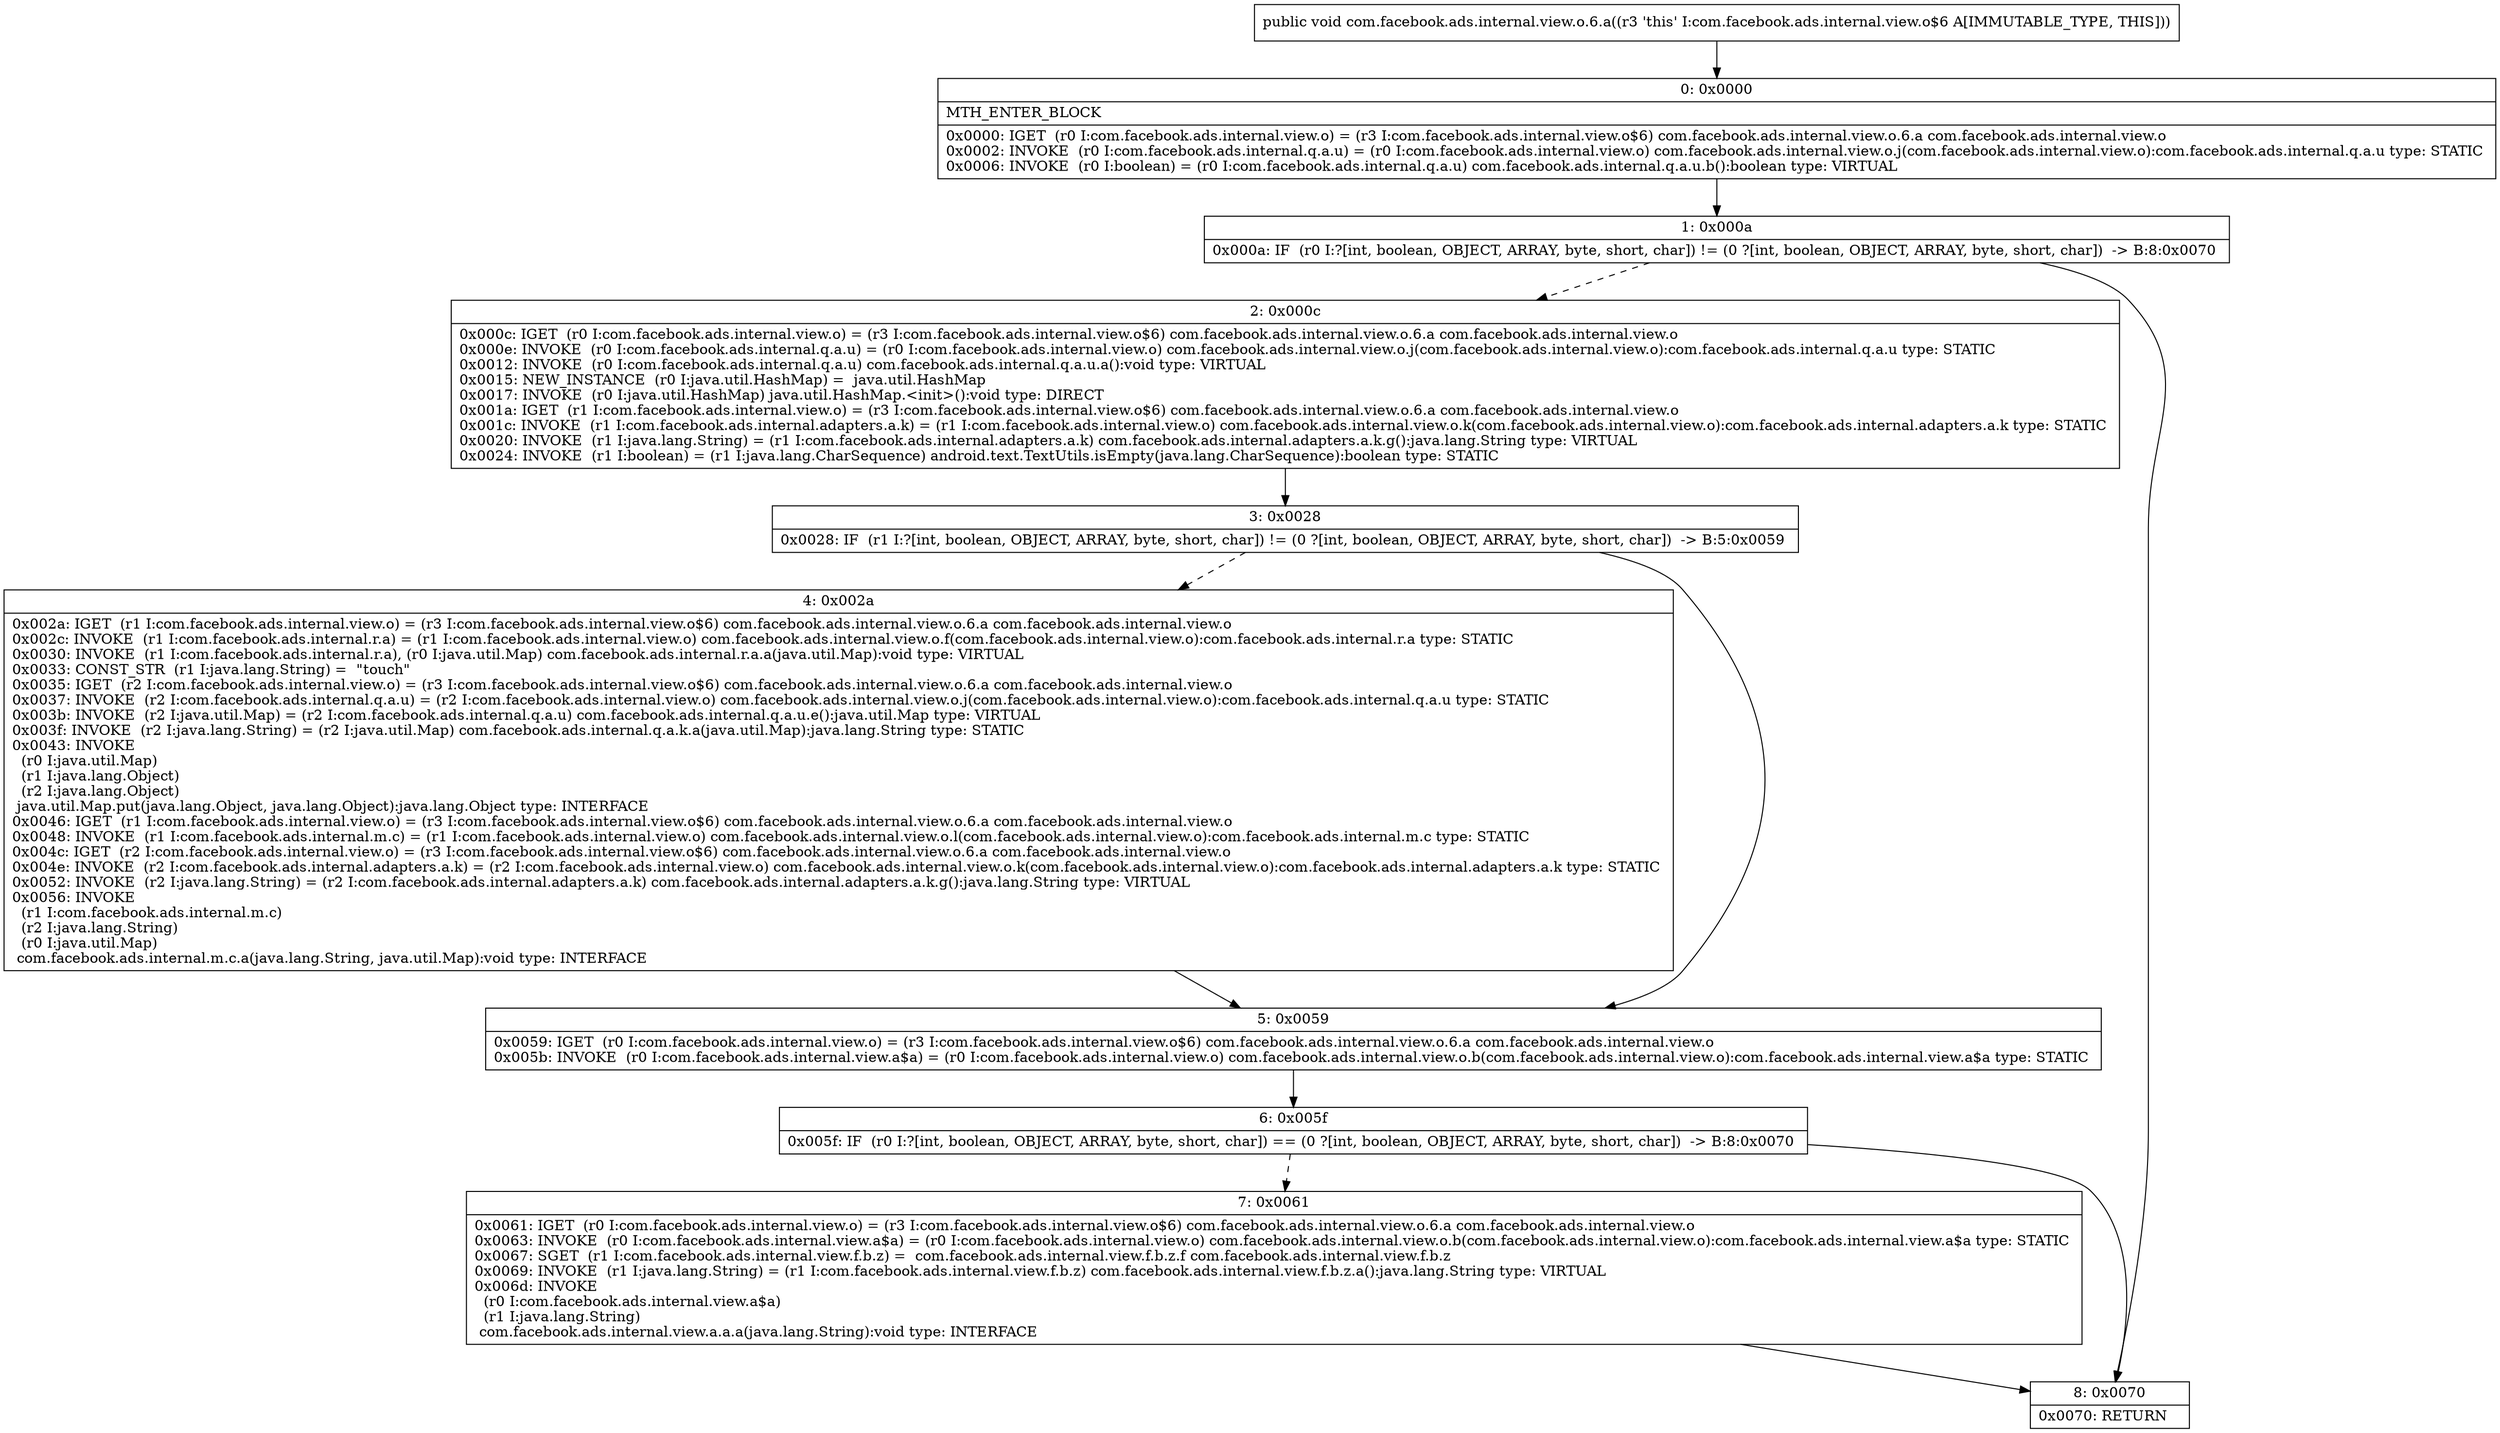 digraph "CFG forcom.facebook.ads.internal.view.o.6.a()V" {
Node_0 [shape=record,label="{0\:\ 0x0000|MTH_ENTER_BLOCK\l|0x0000: IGET  (r0 I:com.facebook.ads.internal.view.o) = (r3 I:com.facebook.ads.internal.view.o$6) com.facebook.ads.internal.view.o.6.a com.facebook.ads.internal.view.o \l0x0002: INVOKE  (r0 I:com.facebook.ads.internal.q.a.u) = (r0 I:com.facebook.ads.internal.view.o) com.facebook.ads.internal.view.o.j(com.facebook.ads.internal.view.o):com.facebook.ads.internal.q.a.u type: STATIC \l0x0006: INVOKE  (r0 I:boolean) = (r0 I:com.facebook.ads.internal.q.a.u) com.facebook.ads.internal.q.a.u.b():boolean type: VIRTUAL \l}"];
Node_1 [shape=record,label="{1\:\ 0x000a|0x000a: IF  (r0 I:?[int, boolean, OBJECT, ARRAY, byte, short, char]) != (0 ?[int, boolean, OBJECT, ARRAY, byte, short, char])  \-\> B:8:0x0070 \l}"];
Node_2 [shape=record,label="{2\:\ 0x000c|0x000c: IGET  (r0 I:com.facebook.ads.internal.view.o) = (r3 I:com.facebook.ads.internal.view.o$6) com.facebook.ads.internal.view.o.6.a com.facebook.ads.internal.view.o \l0x000e: INVOKE  (r0 I:com.facebook.ads.internal.q.a.u) = (r0 I:com.facebook.ads.internal.view.o) com.facebook.ads.internal.view.o.j(com.facebook.ads.internal.view.o):com.facebook.ads.internal.q.a.u type: STATIC \l0x0012: INVOKE  (r0 I:com.facebook.ads.internal.q.a.u) com.facebook.ads.internal.q.a.u.a():void type: VIRTUAL \l0x0015: NEW_INSTANCE  (r0 I:java.util.HashMap) =  java.util.HashMap \l0x0017: INVOKE  (r0 I:java.util.HashMap) java.util.HashMap.\<init\>():void type: DIRECT \l0x001a: IGET  (r1 I:com.facebook.ads.internal.view.o) = (r3 I:com.facebook.ads.internal.view.o$6) com.facebook.ads.internal.view.o.6.a com.facebook.ads.internal.view.o \l0x001c: INVOKE  (r1 I:com.facebook.ads.internal.adapters.a.k) = (r1 I:com.facebook.ads.internal.view.o) com.facebook.ads.internal.view.o.k(com.facebook.ads.internal.view.o):com.facebook.ads.internal.adapters.a.k type: STATIC \l0x0020: INVOKE  (r1 I:java.lang.String) = (r1 I:com.facebook.ads.internal.adapters.a.k) com.facebook.ads.internal.adapters.a.k.g():java.lang.String type: VIRTUAL \l0x0024: INVOKE  (r1 I:boolean) = (r1 I:java.lang.CharSequence) android.text.TextUtils.isEmpty(java.lang.CharSequence):boolean type: STATIC \l}"];
Node_3 [shape=record,label="{3\:\ 0x0028|0x0028: IF  (r1 I:?[int, boolean, OBJECT, ARRAY, byte, short, char]) != (0 ?[int, boolean, OBJECT, ARRAY, byte, short, char])  \-\> B:5:0x0059 \l}"];
Node_4 [shape=record,label="{4\:\ 0x002a|0x002a: IGET  (r1 I:com.facebook.ads.internal.view.o) = (r3 I:com.facebook.ads.internal.view.o$6) com.facebook.ads.internal.view.o.6.a com.facebook.ads.internal.view.o \l0x002c: INVOKE  (r1 I:com.facebook.ads.internal.r.a) = (r1 I:com.facebook.ads.internal.view.o) com.facebook.ads.internal.view.o.f(com.facebook.ads.internal.view.o):com.facebook.ads.internal.r.a type: STATIC \l0x0030: INVOKE  (r1 I:com.facebook.ads.internal.r.a), (r0 I:java.util.Map) com.facebook.ads.internal.r.a.a(java.util.Map):void type: VIRTUAL \l0x0033: CONST_STR  (r1 I:java.lang.String) =  \"touch\" \l0x0035: IGET  (r2 I:com.facebook.ads.internal.view.o) = (r3 I:com.facebook.ads.internal.view.o$6) com.facebook.ads.internal.view.o.6.a com.facebook.ads.internal.view.o \l0x0037: INVOKE  (r2 I:com.facebook.ads.internal.q.a.u) = (r2 I:com.facebook.ads.internal.view.o) com.facebook.ads.internal.view.o.j(com.facebook.ads.internal.view.o):com.facebook.ads.internal.q.a.u type: STATIC \l0x003b: INVOKE  (r2 I:java.util.Map) = (r2 I:com.facebook.ads.internal.q.a.u) com.facebook.ads.internal.q.a.u.e():java.util.Map type: VIRTUAL \l0x003f: INVOKE  (r2 I:java.lang.String) = (r2 I:java.util.Map) com.facebook.ads.internal.q.a.k.a(java.util.Map):java.lang.String type: STATIC \l0x0043: INVOKE  \l  (r0 I:java.util.Map)\l  (r1 I:java.lang.Object)\l  (r2 I:java.lang.Object)\l java.util.Map.put(java.lang.Object, java.lang.Object):java.lang.Object type: INTERFACE \l0x0046: IGET  (r1 I:com.facebook.ads.internal.view.o) = (r3 I:com.facebook.ads.internal.view.o$6) com.facebook.ads.internal.view.o.6.a com.facebook.ads.internal.view.o \l0x0048: INVOKE  (r1 I:com.facebook.ads.internal.m.c) = (r1 I:com.facebook.ads.internal.view.o) com.facebook.ads.internal.view.o.l(com.facebook.ads.internal.view.o):com.facebook.ads.internal.m.c type: STATIC \l0x004c: IGET  (r2 I:com.facebook.ads.internal.view.o) = (r3 I:com.facebook.ads.internal.view.o$6) com.facebook.ads.internal.view.o.6.a com.facebook.ads.internal.view.o \l0x004e: INVOKE  (r2 I:com.facebook.ads.internal.adapters.a.k) = (r2 I:com.facebook.ads.internal.view.o) com.facebook.ads.internal.view.o.k(com.facebook.ads.internal.view.o):com.facebook.ads.internal.adapters.a.k type: STATIC \l0x0052: INVOKE  (r2 I:java.lang.String) = (r2 I:com.facebook.ads.internal.adapters.a.k) com.facebook.ads.internal.adapters.a.k.g():java.lang.String type: VIRTUAL \l0x0056: INVOKE  \l  (r1 I:com.facebook.ads.internal.m.c)\l  (r2 I:java.lang.String)\l  (r0 I:java.util.Map)\l com.facebook.ads.internal.m.c.a(java.lang.String, java.util.Map):void type: INTERFACE \l}"];
Node_5 [shape=record,label="{5\:\ 0x0059|0x0059: IGET  (r0 I:com.facebook.ads.internal.view.o) = (r3 I:com.facebook.ads.internal.view.o$6) com.facebook.ads.internal.view.o.6.a com.facebook.ads.internal.view.o \l0x005b: INVOKE  (r0 I:com.facebook.ads.internal.view.a$a) = (r0 I:com.facebook.ads.internal.view.o) com.facebook.ads.internal.view.o.b(com.facebook.ads.internal.view.o):com.facebook.ads.internal.view.a$a type: STATIC \l}"];
Node_6 [shape=record,label="{6\:\ 0x005f|0x005f: IF  (r0 I:?[int, boolean, OBJECT, ARRAY, byte, short, char]) == (0 ?[int, boolean, OBJECT, ARRAY, byte, short, char])  \-\> B:8:0x0070 \l}"];
Node_7 [shape=record,label="{7\:\ 0x0061|0x0061: IGET  (r0 I:com.facebook.ads.internal.view.o) = (r3 I:com.facebook.ads.internal.view.o$6) com.facebook.ads.internal.view.o.6.a com.facebook.ads.internal.view.o \l0x0063: INVOKE  (r0 I:com.facebook.ads.internal.view.a$a) = (r0 I:com.facebook.ads.internal.view.o) com.facebook.ads.internal.view.o.b(com.facebook.ads.internal.view.o):com.facebook.ads.internal.view.a$a type: STATIC \l0x0067: SGET  (r1 I:com.facebook.ads.internal.view.f.b.z) =  com.facebook.ads.internal.view.f.b.z.f com.facebook.ads.internal.view.f.b.z \l0x0069: INVOKE  (r1 I:java.lang.String) = (r1 I:com.facebook.ads.internal.view.f.b.z) com.facebook.ads.internal.view.f.b.z.a():java.lang.String type: VIRTUAL \l0x006d: INVOKE  \l  (r0 I:com.facebook.ads.internal.view.a$a)\l  (r1 I:java.lang.String)\l com.facebook.ads.internal.view.a.a.a(java.lang.String):void type: INTERFACE \l}"];
Node_8 [shape=record,label="{8\:\ 0x0070|0x0070: RETURN   \l}"];
MethodNode[shape=record,label="{public void com.facebook.ads.internal.view.o.6.a((r3 'this' I:com.facebook.ads.internal.view.o$6 A[IMMUTABLE_TYPE, THIS])) }"];
MethodNode -> Node_0;
Node_0 -> Node_1;
Node_1 -> Node_2[style=dashed];
Node_1 -> Node_8;
Node_2 -> Node_3;
Node_3 -> Node_4[style=dashed];
Node_3 -> Node_5;
Node_4 -> Node_5;
Node_5 -> Node_6;
Node_6 -> Node_7[style=dashed];
Node_6 -> Node_8;
Node_7 -> Node_8;
}


